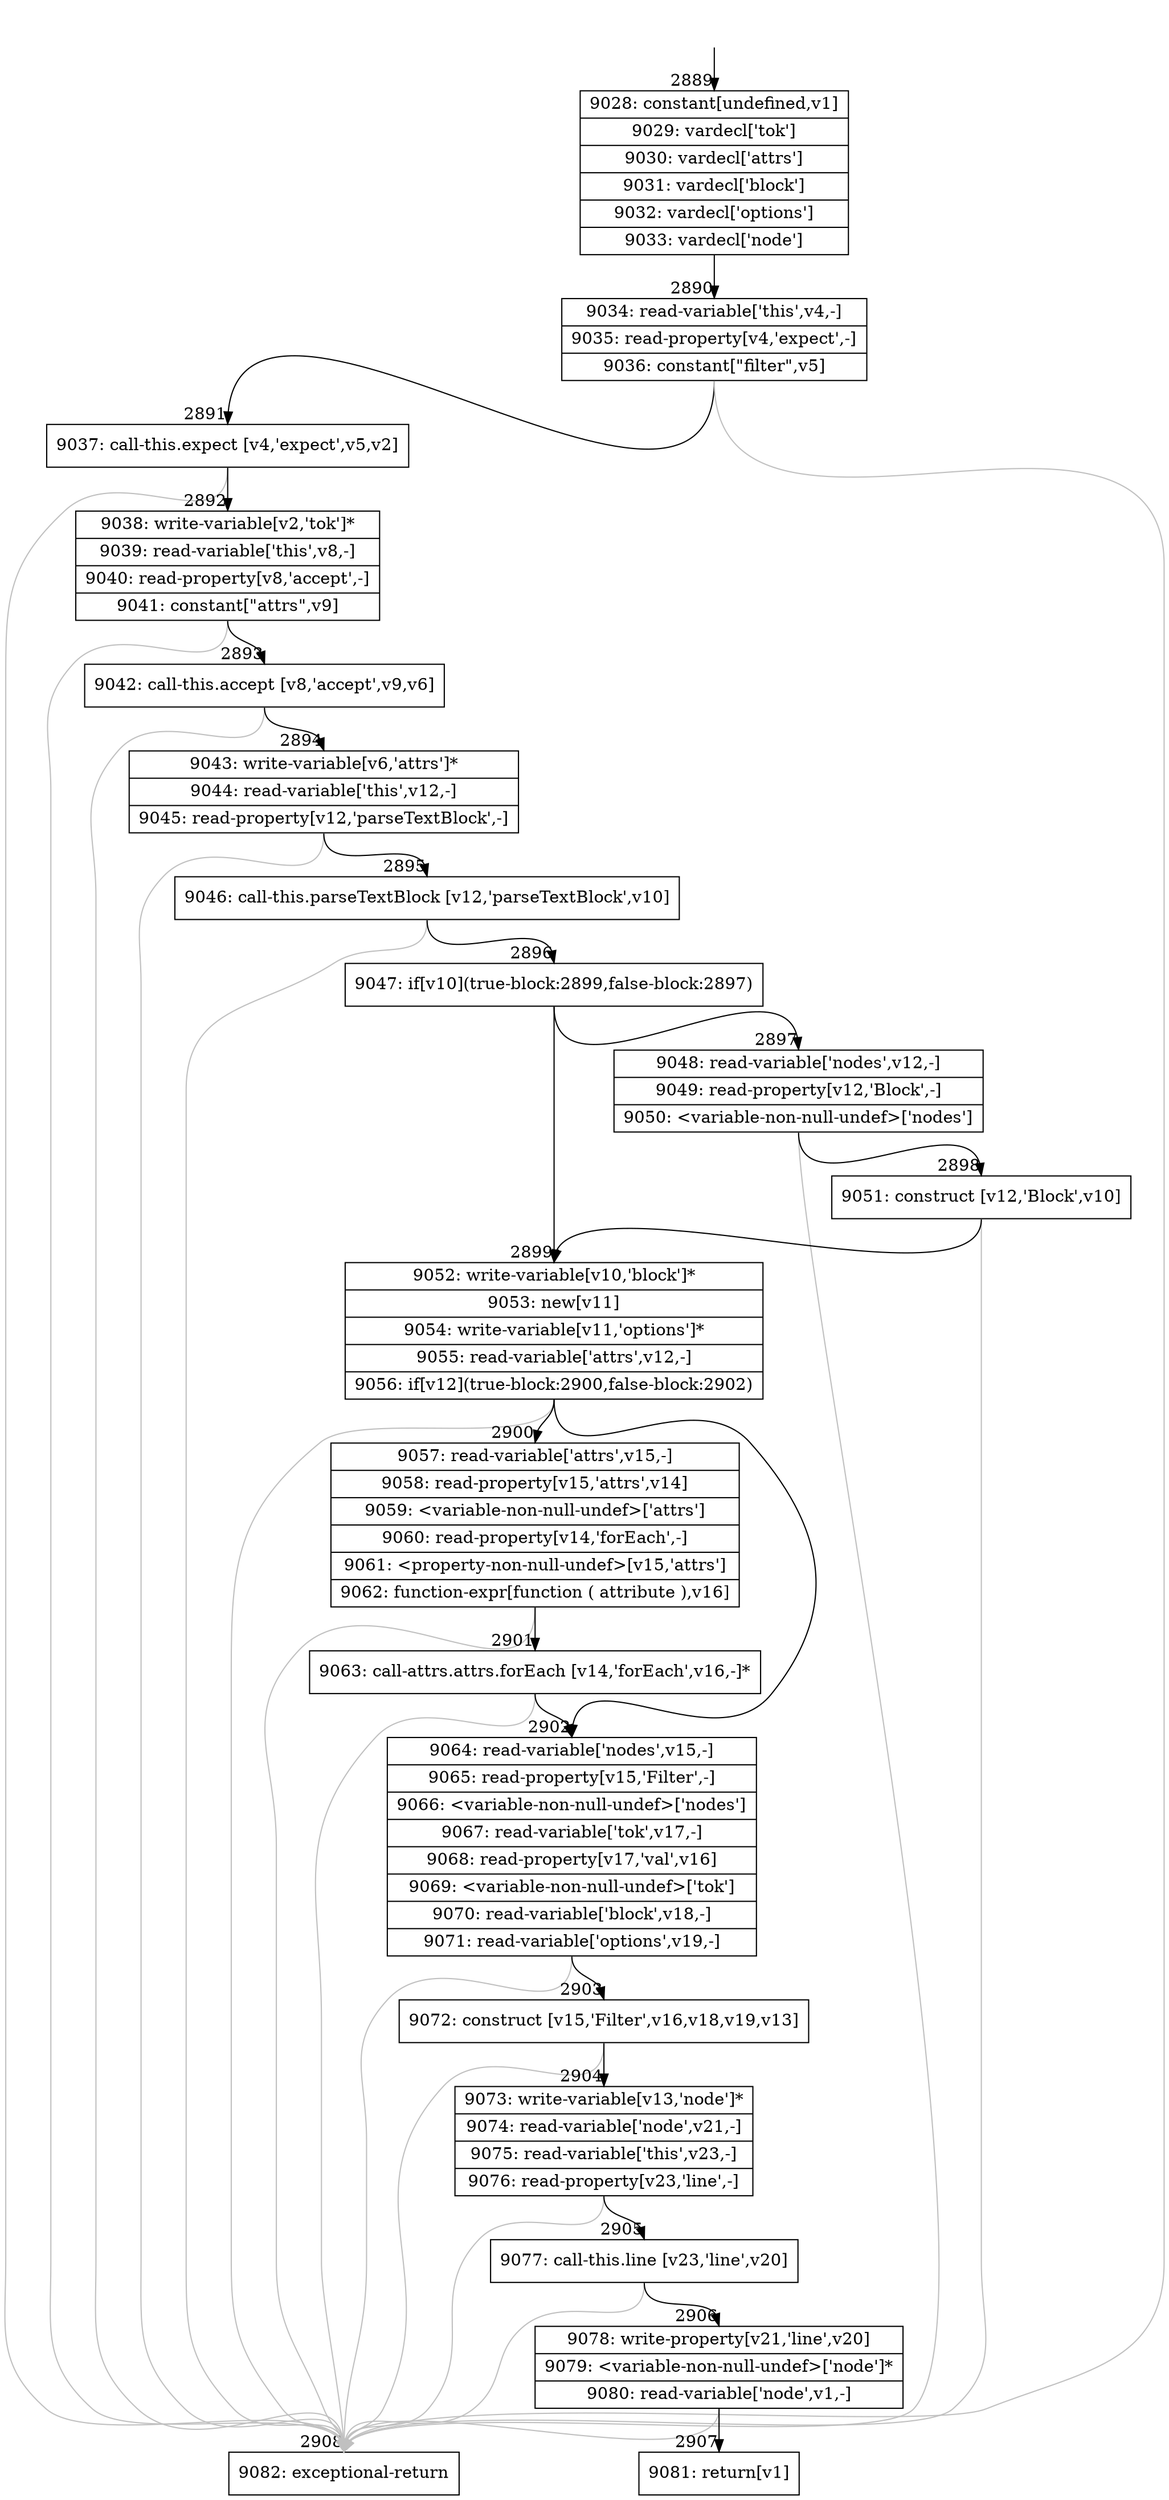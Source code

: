 digraph {
rankdir="TD"
BB_entry175[shape=none,label=""];
BB_entry175 -> BB2889 [tailport=s, headport=n, headlabel="    2889"]
BB2889 [shape=record label="{9028: constant[undefined,v1]|9029: vardecl['tok']|9030: vardecl['attrs']|9031: vardecl['block']|9032: vardecl['options']|9033: vardecl['node']}" ] 
BB2889 -> BB2890 [tailport=s, headport=n, headlabel="      2890"]
BB2890 [shape=record label="{9034: read-variable['this',v4,-]|9035: read-property[v4,'expect',-]|9036: constant[\"filter\",v5]}" ] 
BB2890 -> BB2891 [tailport=s, headport=n, headlabel="      2891"]
BB2890 -> BB2908 [tailport=s, headport=n, color=gray, headlabel="      2908"]
BB2891 [shape=record label="{9037: call-this.expect [v4,'expect',v5,v2]}" ] 
BB2891 -> BB2892 [tailport=s, headport=n, headlabel="      2892"]
BB2891 -> BB2908 [tailport=s, headport=n, color=gray]
BB2892 [shape=record label="{9038: write-variable[v2,'tok']*|9039: read-variable['this',v8,-]|9040: read-property[v8,'accept',-]|9041: constant[\"attrs\",v9]}" ] 
BB2892 -> BB2893 [tailport=s, headport=n, headlabel="      2893"]
BB2892 -> BB2908 [tailport=s, headport=n, color=gray]
BB2893 [shape=record label="{9042: call-this.accept [v8,'accept',v9,v6]}" ] 
BB2893 -> BB2894 [tailport=s, headport=n, headlabel="      2894"]
BB2893 -> BB2908 [tailport=s, headport=n, color=gray]
BB2894 [shape=record label="{9043: write-variable[v6,'attrs']*|9044: read-variable['this',v12,-]|9045: read-property[v12,'parseTextBlock',-]}" ] 
BB2894 -> BB2895 [tailport=s, headport=n, headlabel="      2895"]
BB2894 -> BB2908 [tailport=s, headport=n, color=gray]
BB2895 [shape=record label="{9046: call-this.parseTextBlock [v12,'parseTextBlock',v10]}" ] 
BB2895 -> BB2896 [tailport=s, headport=n, headlabel="      2896"]
BB2895 -> BB2908 [tailport=s, headport=n, color=gray]
BB2896 [shape=record label="{9047: if[v10](true-block:2899,false-block:2897)}" ] 
BB2896 -> BB2899 [tailport=s, headport=n, headlabel="      2899"]
BB2896 -> BB2897 [tailport=s, headport=n, headlabel="      2897"]
BB2897 [shape=record label="{9048: read-variable['nodes',v12,-]|9049: read-property[v12,'Block',-]|9050: \<variable-non-null-undef\>['nodes']}" ] 
BB2897 -> BB2898 [tailport=s, headport=n, headlabel="      2898"]
BB2897 -> BB2908 [tailport=s, headport=n, color=gray]
BB2898 [shape=record label="{9051: construct [v12,'Block',v10]}" ] 
BB2898 -> BB2899 [tailport=s, headport=n]
BB2898 -> BB2908 [tailport=s, headport=n, color=gray]
BB2899 [shape=record label="{9052: write-variable[v10,'block']*|9053: new[v11]|9054: write-variable[v11,'options']*|9055: read-variable['attrs',v12,-]|9056: if[v12](true-block:2900,false-block:2902)}" ] 
BB2899 -> BB2900 [tailport=s, headport=n, headlabel="      2900"]
BB2899 -> BB2902 [tailport=s, headport=n, headlabel="      2902"]
BB2899 -> BB2908 [tailport=s, headport=n, color=gray]
BB2900 [shape=record label="{9057: read-variable['attrs',v15,-]|9058: read-property[v15,'attrs',v14]|9059: \<variable-non-null-undef\>['attrs']|9060: read-property[v14,'forEach',-]|9061: \<property-non-null-undef\>[v15,'attrs']|9062: function-expr[function ( attribute ),v16]}" ] 
BB2900 -> BB2901 [tailport=s, headport=n, headlabel="      2901"]
BB2900 -> BB2908 [tailport=s, headport=n, color=gray]
BB2901 [shape=record label="{9063: call-attrs.attrs.forEach [v14,'forEach',v16,-]*}" ] 
BB2901 -> BB2902 [tailport=s, headport=n]
BB2901 -> BB2908 [tailport=s, headport=n, color=gray]
BB2902 [shape=record label="{9064: read-variable['nodes',v15,-]|9065: read-property[v15,'Filter',-]|9066: \<variable-non-null-undef\>['nodes']|9067: read-variable['tok',v17,-]|9068: read-property[v17,'val',v16]|9069: \<variable-non-null-undef\>['tok']|9070: read-variable['block',v18,-]|9071: read-variable['options',v19,-]}" ] 
BB2902 -> BB2903 [tailport=s, headport=n, headlabel="      2903"]
BB2902 -> BB2908 [tailport=s, headport=n, color=gray]
BB2903 [shape=record label="{9072: construct [v15,'Filter',v16,v18,v19,v13]}" ] 
BB2903 -> BB2904 [tailport=s, headport=n, headlabel="      2904"]
BB2903 -> BB2908 [tailport=s, headport=n, color=gray]
BB2904 [shape=record label="{9073: write-variable[v13,'node']*|9074: read-variable['node',v21,-]|9075: read-variable['this',v23,-]|9076: read-property[v23,'line',-]}" ] 
BB2904 -> BB2905 [tailport=s, headport=n, headlabel="      2905"]
BB2904 -> BB2908 [tailport=s, headport=n, color=gray]
BB2905 [shape=record label="{9077: call-this.line [v23,'line',v20]}" ] 
BB2905 -> BB2906 [tailport=s, headport=n, headlabel="      2906"]
BB2905 -> BB2908 [tailport=s, headport=n, color=gray]
BB2906 [shape=record label="{9078: write-property[v21,'line',v20]|9079: \<variable-non-null-undef\>['node']*|9080: read-variable['node',v1,-]}" ] 
BB2906 -> BB2907 [tailport=s, headport=n, headlabel="      2907"]
BB2906 -> BB2908 [tailport=s, headport=n, color=gray]
BB2907 [shape=record label="{9081: return[v1]}" ] 
BB2908 [shape=record label="{9082: exceptional-return}" ] 
//#$~ 3171
}
